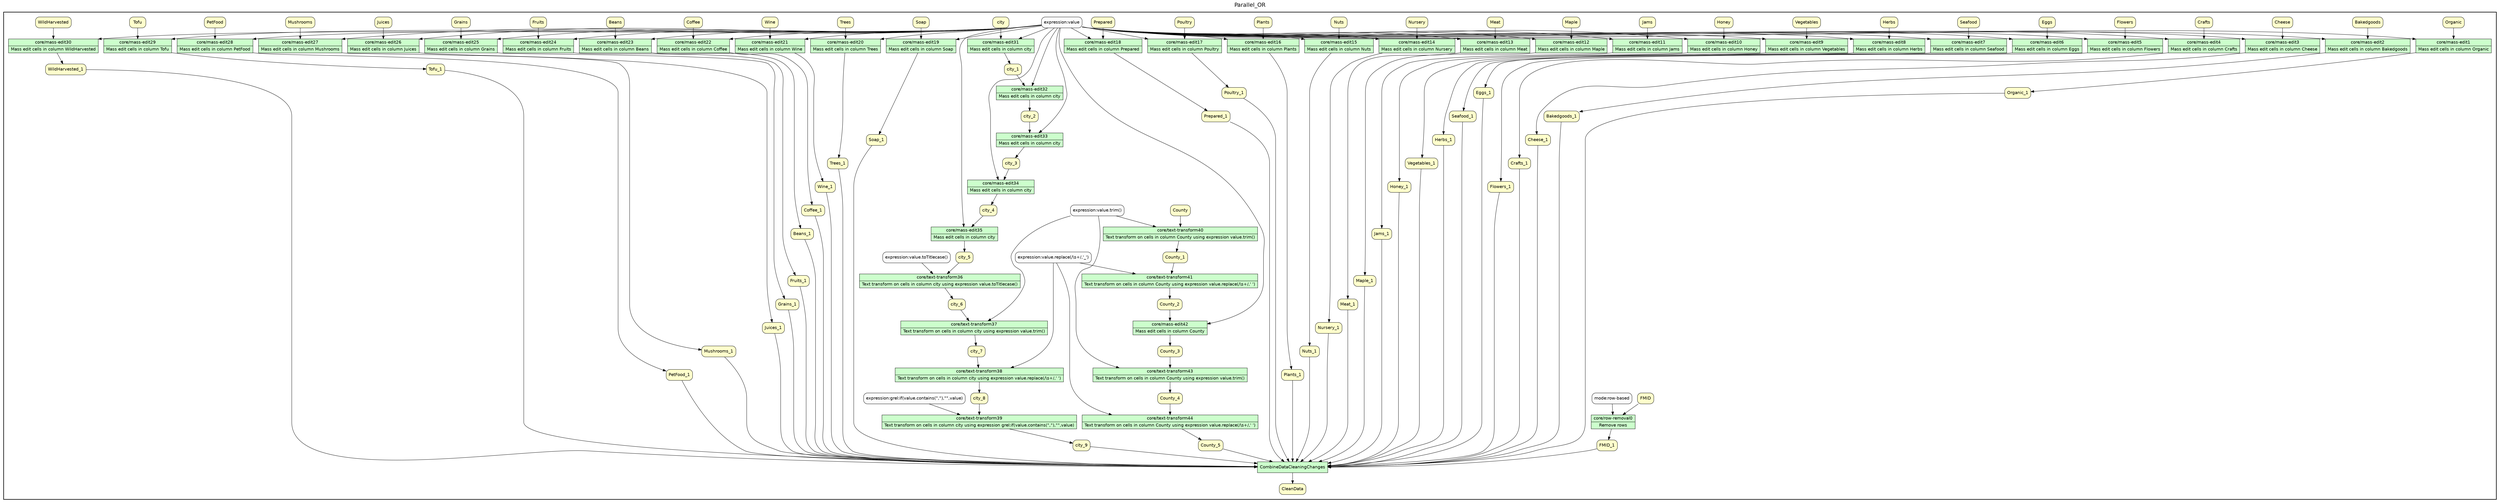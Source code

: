 
/* Start of top-level graph */
digraph Workflow {
rankdir=TB

/* Title for graph */
fontname=Helvetica; fontsize=18; labelloc=t
label=Parallel_OR

/* Start of double cluster for drawing box around nodes in workflow */
subgraph cluster_workflow_box_outer { label=""; color=black; penwidth=2
subgraph cluster_workflow_box_inner { label=""; penwidth=0

/* Style for nodes representing atomic programs in workflow */
node[shape=box style=filled fillcolor="#CCFFCC" peripheries=1 fontname=Helvetica]

/* Nodes representing atomic programs in workflow */
"core/row-removal0" [shape=record rankdir=LR label="{<f0> core/row-removal0 |<f1> Remove rows}"];
"core/mass-edit1" [shape=record rankdir=LR label="{<f0> core/mass-edit1 |<f1> Mass edit cells in column Organic}"];
"core/mass-edit2" [shape=record rankdir=LR label="{<f0> core/mass-edit2 |<f1> Mass edit cells in column Bakedgoods}"];
"core/mass-edit3" [shape=record rankdir=LR label="{<f0> core/mass-edit3 |<f1> Mass edit cells in column Cheese}"];
"core/mass-edit4" [shape=record rankdir=LR label="{<f0> core/mass-edit4 |<f1> Mass edit cells in column Crafts}"];
"core/mass-edit5" [shape=record rankdir=LR label="{<f0> core/mass-edit5 |<f1> Mass edit cells in column Flowers}"];
"core/mass-edit6" [shape=record rankdir=LR label="{<f0> core/mass-edit6 |<f1> Mass edit cells in column Eggs}"];
"core/mass-edit7" [shape=record rankdir=LR label="{<f0> core/mass-edit7 |<f1> Mass edit cells in column Seafood}"];
"core/mass-edit8" [shape=record rankdir=LR label="{<f0> core/mass-edit8 |<f1> Mass edit cells in column Herbs}"];
"core/mass-edit9" [shape=record rankdir=LR label="{<f0> core/mass-edit9 |<f1> Mass edit cells in column Vegetables}"];
"core/mass-edit10" [shape=record rankdir=LR label="{<f0> core/mass-edit10 |<f1> Mass edit cells in column Honey}"];
"core/mass-edit11" [shape=record rankdir=LR label="{<f0> core/mass-edit11 |<f1> Mass edit cells in column Jams}"];
"core/mass-edit12" [shape=record rankdir=LR label="{<f0> core/mass-edit12 |<f1> Mass edit cells in column Maple}"];
"core/mass-edit13" [shape=record rankdir=LR label="{<f0> core/mass-edit13 |<f1> Mass edit cells in column Meat}"];
"core/mass-edit14" [shape=record rankdir=LR label="{<f0> core/mass-edit14 |<f1> Mass edit cells in column Nursery}"];
"core/mass-edit15" [shape=record rankdir=LR label="{<f0> core/mass-edit15 |<f1> Mass edit cells in column Nuts}"];
"core/mass-edit16" [shape=record rankdir=LR label="{<f0> core/mass-edit16 |<f1> Mass edit cells in column Plants}"];
"core/mass-edit17" [shape=record rankdir=LR label="{<f0> core/mass-edit17 |<f1> Mass edit cells in column Poultry}"];
"core/mass-edit18" [shape=record rankdir=LR label="{<f0> core/mass-edit18 |<f1> Mass edit cells in column Prepared}"];
"core/mass-edit19" [shape=record rankdir=LR label="{<f0> core/mass-edit19 |<f1> Mass edit cells in column Soap}"];
"core/mass-edit20" [shape=record rankdir=LR label="{<f0> core/mass-edit20 |<f1> Mass edit cells in column Trees}"];
"core/mass-edit21" [shape=record rankdir=LR label="{<f0> core/mass-edit21 |<f1> Mass edit cells in column Wine}"];
"core/mass-edit22" [shape=record rankdir=LR label="{<f0> core/mass-edit22 |<f1> Mass edit cells in column Coffee}"];
"core/mass-edit23" [shape=record rankdir=LR label="{<f0> core/mass-edit23 |<f1> Mass edit cells in column Beans}"];
"core/mass-edit24" [shape=record rankdir=LR label="{<f0> core/mass-edit24 |<f1> Mass edit cells in column Fruits}"];
"core/mass-edit25" [shape=record rankdir=LR label="{<f0> core/mass-edit25 |<f1> Mass edit cells in column Grains}"];
"core/mass-edit26" [shape=record rankdir=LR label="{<f0> core/mass-edit26 |<f1> Mass edit cells in column Juices}"];
"core/mass-edit27" [shape=record rankdir=LR label="{<f0> core/mass-edit27 |<f1> Mass edit cells in column Mushrooms}"];
"core/mass-edit28" [shape=record rankdir=LR label="{<f0> core/mass-edit28 |<f1> Mass edit cells in column PetFood}"];
"core/mass-edit29" [shape=record rankdir=LR label="{<f0> core/mass-edit29 |<f1> Mass edit cells in column Tofu}"];
"core/mass-edit30" [shape=record rankdir=LR label="{<f0> core/mass-edit30 |<f1> Mass edit cells in column WildHarvested}"];
"core/mass-edit31" [shape=record rankdir=LR label="{<f0> core/mass-edit31 |<f1> Mass edit cells in column city}"];
"core/mass-edit32" [shape=record rankdir=LR label="{<f0> core/mass-edit32 |<f1> Mass edit cells in column city}"];
"core/mass-edit33" [shape=record rankdir=LR label="{<f0> core/mass-edit33 |<f1> Mass edit cells in column city}"];
"core/mass-edit34" [shape=record rankdir=LR label="{<f0> core/mass-edit34 |<f1> Mass edit cells in column city}"];
"core/mass-edit35" [shape=record rankdir=LR label="{<f0> core/mass-edit35 |<f1> Mass edit cells in column city}"];
"core/text-transform36" [shape=record rankdir=LR label="{<f0> core/text-transform36 |<f1> Text transform on cells in column city using expression value.toTitlecase()}"];
"core/text-transform37" [shape=record rankdir=LR label="{<f0> core/text-transform37 |<f1> Text transform on cells in column city using expression value.trim()}"];
"core/text-transform38" [shape=record rankdir=LR label="{<f0> core/text-transform38 |<f1> Text transform on cells in column city using expression value.replace(/\\s+/,' ')}"];
"core/text-transform39" [shape=record rankdir=LR label="{<f0> core/text-transform39 |<f1> Text transform on cells in column city using expression grel\:if(value.contains(\",\"),\"\",value)}"];
"core/text-transform40" [shape=record rankdir=LR label="{<f0> core/text-transform40 |<f1> Text transform on cells in column County using expression value.trim()}"];
"core/text-transform41" [shape=record rankdir=LR label="{<f0> core/text-transform41 |<f1> Text transform on cells in column County using expression value.replace(/\\s+/,' ')}"];
"core/mass-edit42" [shape=record rankdir=LR label="{<f0> core/mass-edit42 |<f1> Mass edit cells in column County}"];
"core/text-transform43" [shape=record rankdir=LR label="{<f0> core/text-transform43 |<f1> Text transform on cells in column County using expression value.trim()}"];
"core/text-transform44" [shape=record rankdir=LR label="{<f0> core/text-transform44 |<f1> Text transform on cells in column County using expression value.replace(/\\s+/,' ')}"];
CombineDataCleaningChanges

/* Style for nodes representing non-parameter data channels in workflow */
node[shape=box style="rounded,filled" fillcolor="#FFFFCC" peripheries=1 fontname=Helvetica]

/* Nodes for non-parameter data channels in workflow */
CleanData
FMID
Organic
Bakedgoods
Cheese
Crafts
Flowers
Eggs
Seafood
Herbs
Vegetables
Honey
Jams
Maple
Meat
Nursery
Nuts
Plants
Poultry
Prepared
Soap
Trees
Wine
Coffee
Beans
Fruits
Grains
Juices
Mushrooms
PetFood
Tofu
WildHarvested
city
city_1
city_2
city_3
city_4
city_5
city_6
city_7
city_8
County
County_1
County_2
County_3
County_4
FMID_1
Organic_1
Bakedgoods_1
Cheese_1
Crafts_1
Flowers_1
Eggs_1
Seafood_1
Herbs_1
Vegetables_1
Honey_1
Jams_1
Maple_1
Meat_1
Nursery_1
Nuts_1
Plants_1
Poultry_1
Prepared_1
Soap_1
Trees_1
Wine_1
Coffee_1
Beans_1
Fruits_1
Grains_1
Juices_1
Mushrooms_1
PetFood_1
Tofu_1
WildHarvested_1
city_9
County_5

/* Style for nodes representing parameter channels in workflow */
node[shape=box style="rounded,filled" fillcolor="#FCFCFC" peripheries=1 fontname=Helvetica]

/* Nodes representing parameter channels in workflow */
"mode:row-based"
"expression:value"
"expression:value.toTitlecase()"
"expression:value.trim()"
"expression:value.replace(/\\s+/,'_')"
"expression:grel:if(value.contains(\",\"),\"\",value)"

/* Edges representing connections between programs and channels */
"core/row-removal0" -> FMID_1
"mode:row-based" -> "core/row-removal0"
FMID -> "core/row-removal0"
"core/mass-edit1" -> Organic_1
"expression:value" -> "core/mass-edit1"
Organic -> "core/mass-edit1"
"core/mass-edit2" -> Bakedgoods_1
"expression:value" -> "core/mass-edit2"
Bakedgoods -> "core/mass-edit2"
"core/mass-edit3" -> Cheese_1
"expression:value" -> "core/mass-edit3"
Cheese -> "core/mass-edit3"
"core/mass-edit4" -> Crafts_1
"expression:value" -> "core/mass-edit4"
Crafts -> "core/mass-edit4"
"core/mass-edit5" -> Flowers_1
"expression:value" -> "core/mass-edit5"
Flowers -> "core/mass-edit5"
"core/mass-edit6" -> Eggs_1
"expression:value" -> "core/mass-edit6"
Eggs -> "core/mass-edit6"
"core/mass-edit7" -> Seafood_1
"expression:value" -> "core/mass-edit7"
Seafood -> "core/mass-edit7"
"core/mass-edit8" -> Herbs_1
"expression:value" -> "core/mass-edit8"
Herbs -> "core/mass-edit8"
"core/mass-edit9" -> Vegetables_1
"expression:value" -> "core/mass-edit9"
Vegetables -> "core/mass-edit9"
"core/mass-edit10" -> Honey_1
"expression:value" -> "core/mass-edit10"
Honey -> "core/mass-edit10"
"core/mass-edit11" -> Jams_1
"expression:value" -> "core/mass-edit11"
Jams -> "core/mass-edit11"
"core/mass-edit12" -> Maple_1
"expression:value" -> "core/mass-edit12"
Maple -> "core/mass-edit12"
"core/mass-edit13" -> Meat_1
"expression:value" -> "core/mass-edit13"
Meat -> "core/mass-edit13"
"core/mass-edit14" -> Nursery_1
"expression:value" -> "core/mass-edit14"
Nursery -> "core/mass-edit14"
"core/mass-edit15" -> Nuts_1
"expression:value" -> "core/mass-edit15"
Nuts -> "core/mass-edit15"
"core/mass-edit16" -> Plants_1
"expression:value" -> "core/mass-edit16"
Plants -> "core/mass-edit16"
"core/mass-edit17" -> Poultry_1
"expression:value" -> "core/mass-edit17"
Poultry -> "core/mass-edit17"
"core/mass-edit18" -> Prepared_1
"expression:value" -> "core/mass-edit18"
Prepared -> "core/mass-edit18"
"core/mass-edit19" -> Soap_1
"expression:value" -> "core/mass-edit19"
Soap -> "core/mass-edit19"
"core/mass-edit20" -> Trees_1
"expression:value" -> "core/mass-edit20"
Trees -> "core/mass-edit20"
"core/mass-edit21" -> Wine_1
"expression:value" -> "core/mass-edit21"
Wine -> "core/mass-edit21"
"core/mass-edit22" -> Coffee_1
"expression:value" -> "core/mass-edit22"
Coffee -> "core/mass-edit22"
"core/mass-edit23" -> Beans_1
"expression:value" -> "core/mass-edit23"
Beans -> "core/mass-edit23"
"core/mass-edit24" -> Fruits_1
"expression:value" -> "core/mass-edit24"
Fruits -> "core/mass-edit24"
"core/mass-edit25" -> Grains_1
"expression:value" -> "core/mass-edit25"
Grains -> "core/mass-edit25"
"core/mass-edit26" -> Juices_1
"expression:value" -> "core/mass-edit26"
Juices -> "core/mass-edit26"
"core/mass-edit27" -> Mushrooms_1
"expression:value" -> "core/mass-edit27"
Mushrooms -> "core/mass-edit27"
"core/mass-edit28" -> PetFood_1
"expression:value" -> "core/mass-edit28"
PetFood -> "core/mass-edit28"
"core/mass-edit29" -> Tofu_1
"expression:value" -> "core/mass-edit29"
Tofu -> "core/mass-edit29"
"core/mass-edit30" -> WildHarvested_1
"expression:value" -> "core/mass-edit30"
WildHarvested -> "core/mass-edit30"
"core/mass-edit31" -> city_1
"expression:value" -> "core/mass-edit31"
city -> "core/mass-edit31"
"core/mass-edit32" -> city_2
"expression:value" -> "core/mass-edit32"
city_1 -> "core/mass-edit32"
"core/mass-edit33" -> city_3
"expression:value" -> "core/mass-edit33"
city_2 -> "core/mass-edit33"
"core/mass-edit34" -> city_4
"expression:value" -> "core/mass-edit34"
city_3 -> "core/mass-edit34"
"core/mass-edit35" -> city_5
"expression:value" -> "core/mass-edit35"
city_4 -> "core/mass-edit35"
"core/text-transform36" -> city_6
"expression:value.toTitlecase()" -> "core/text-transform36"
city_5 -> "core/text-transform36"
"core/text-transform37" -> city_7
"expression:value.trim()" -> "core/text-transform37"
city_6 -> "core/text-transform37"
"core/text-transform38" -> city_8
"expression:value.replace(/\\s+/,'_')" -> "core/text-transform38"
city_7 -> "core/text-transform38"
"core/text-transform39" -> city_9
"expression:grel:if(value.contains(\",\"),\"\",value)" -> "core/text-transform39"
city_8 -> "core/text-transform39"
"core/text-transform40" -> County_1
"expression:value.trim()" -> "core/text-transform40"
County -> "core/text-transform40"
"core/text-transform41" -> County_2
"expression:value.replace(/\\s+/,'_')" -> "core/text-transform41"
County_1 -> "core/text-transform41"
"core/mass-edit42" -> County_3
"expression:value" -> "core/mass-edit42"
County_2 -> "core/mass-edit42"
"core/text-transform43" -> County_4
"expression:value.trim()" -> "core/text-transform43"
County_3 -> "core/text-transform43"
"core/text-transform44" -> County_5
"expression:value.replace(/\\s+/,'_')" -> "core/text-transform44"
County_4 -> "core/text-transform44"
CombineDataCleaningChanges -> CleanData
FMID_1 -> CombineDataCleaningChanges
Organic_1 -> CombineDataCleaningChanges
Bakedgoods_1 -> CombineDataCleaningChanges
Cheese_1 -> CombineDataCleaningChanges
Crafts_1 -> CombineDataCleaningChanges
Flowers_1 -> CombineDataCleaningChanges
Eggs_1 -> CombineDataCleaningChanges
Seafood_1 -> CombineDataCleaningChanges
Herbs_1 -> CombineDataCleaningChanges
Vegetables_1 -> CombineDataCleaningChanges
Honey_1 -> CombineDataCleaningChanges
Jams_1 -> CombineDataCleaningChanges
Maple_1 -> CombineDataCleaningChanges
Meat_1 -> CombineDataCleaningChanges
Nursery_1 -> CombineDataCleaningChanges
Nuts_1 -> CombineDataCleaningChanges
Plants_1 -> CombineDataCleaningChanges
Poultry_1 -> CombineDataCleaningChanges
Prepared_1 -> CombineDataCleaningChanges
Soap_1 -> CombineDataCleaningChanges
Trees_1 -> CombineDataCleaningChanges
Wine_1 -> CombineDataCleaningChanges
Coffee_1 -> CombineDataCleaningChanges
Beans_1 -> CombineDataCleaningChanges
Fruits_1 -> CombineDataCleaningChanges
Grains_1 -> CombineDataCleaningChanges
Juices_1 -> CombineDataCleaningChanges
Mushrooms_1 -> CombineDataCleaningChanges
PetFood_1 -> CombineDataCleaningChanges
Tofu_1 -> CombineDataCleaningChanges
WildHarvested_1 -> CombineDataCleaningChanges
city_9 -> CombineDataCleaningChanges
County_5 -> CombineDataCleaningChanges

/* End of double cluster for drawing box around nodes in workflow */
}}

/* End of top-level graph */
}
